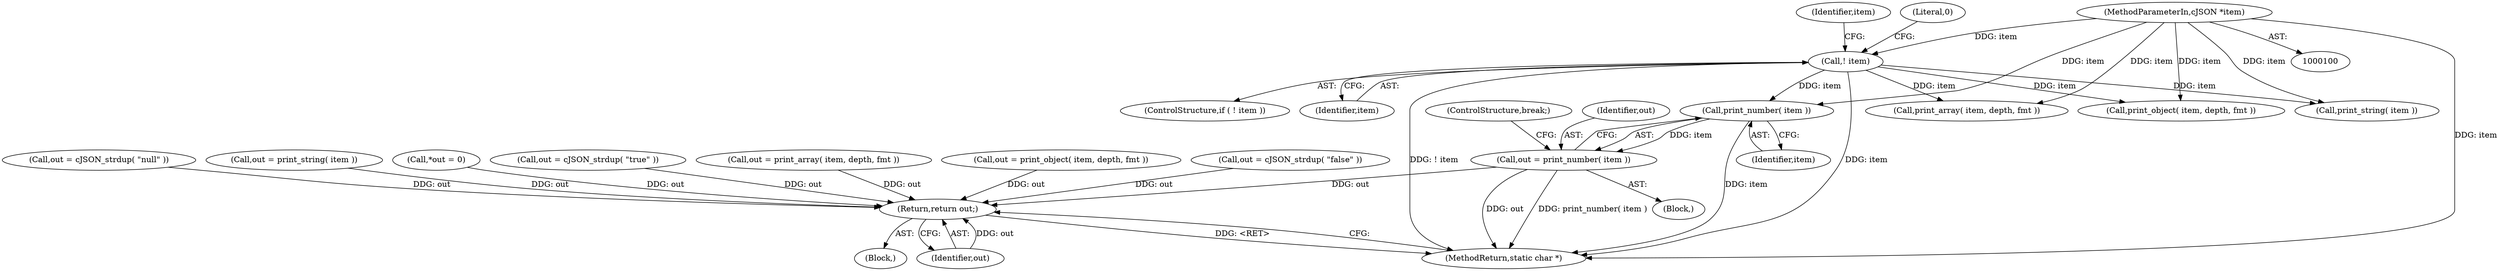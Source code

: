 digraph "1_iperf_91f2fa59e8ed80dfbf400add0164ee0e508e412a_45@pointer" {
"1000142" [label="(Call,print_number( item ))"];
"1000110" [label="(Call,! item)"];
"1000101" [label="(MethodParameterIn,cJSON *item)"];
"1000140" [label="(Call,out = print_number( item ))"];
"1000167" [label="(Return,return out;)"];
"1000122" [label="(Call,out = cJSON_strdup( \"null\" ))"];
"1000109" [label="(ControlStructure,if ( ! item ))"];
"1000117" [label="(Identifier,item)"];
"1000167" [label="(Return,return out;)"];
"1000101" [label="(MethodParameterIn,cJSON *item)"];
"1000111" [label="(Identifier,item)"];
"1000146" [label="(Call,out = print_string( item ))"];
"1000110" [label="(Call,! item)"];
"1000144" [label="(ControlStructure,break;)"];
"1000142" [label="(Call,print_number( item ))"];
"1000104" [label="(Block,)"];
"1000143" [label="(Identifier,item)"];
"1000106" [label="(Call,*out = 0)"];
"1000113" [label="(Literal,0)"];
"1000134" [label="(Call,out = cJSON_strdup( \"true\" ))"];
"1000140" [label="(Call,out = print_number( item ))"];
"1000152" [label="(Call,out = print_array( item, depth, fmt ))"];
"1000154" [label="(Call,print_array( item, depth, fmt ))"];
"1000162" [label="(Call,print_object( item, depth, fmt ))"];
"1000141" [label="(Identifier,out)"];
"1000148" [label="(Call,print_string( item ))"];
"1000168" [label="(Identifier,out)"];
"1000160" [label="(Call,out = print_object( item, depth, fmt ))"];
"1000169" [label="(MethodReturn,static char *)"];
"1000120" [label="(Block,)"];
"1000128" [label="(Call,out = cJSON_strdup( \"false\" ))"];
"1000142" -> "1000140"  [label="AST: "];
"1000142" -> "1000143"  [label="CFG: "];
"1000143" -> "1000142"  [label="AST: "];
"1000140" -> "1000142"  [label="CFG: "];
"1000142" -> "1000169"  [label="DDG: item"];
"1000142" -> "1000140"  [label="DDG: item"];
"1000110" -> "1000142"  [label="DDG: item"];
"1000101" -> "1000142"  [label="DDG: item"];
"1000110" -> "1000109"  [label="AST: "];
"1000110" -> "1000111"  [label="CFG: "];
"1000111" -> "1000110"  [label="AST: "];
"1000113" -> "1000110"  [label="CFG: "];
"1000117" -> "1000110"  [label="CFG: "];
"1000110" -> "1000169"  [label="DDG: ! item"];
"1000110" -> "1000169"  [label="DDG: item"];
"1000101" -> "1000110"  [label="DDG: item"];
"1000110" -> "1000148"  [label="DDG: item"];
"1000110" -> "1000154"  [label="DDG: item"];
"1000110" -> "1000162"  [label="DDG: item"];
"1000101" -> "1000100"  [label="AST: "];
"1000101" -> "1000169"  [label="DDG: item"];
"1000101" -> "1000148"  [label="DDG: item"];
"1000101" -> "1000154"  [label="DDG: item"];
"1000101" -> "1000162"  [label="DDG: item"];
"1000140" -> "1000120"  [label="AST: "];
"1000141" -> "1000140"  [label="AST: "];
"1000144" -> "1000140"  [label="CFG: "];
"1000140" -> "1000169"  [label="DDG: print_number( item )"];
"1000140" -> "1000169"  [label="DDG: out"];
"1000140" -> "1000167"  [label="DDG: out"];
"1000167" -> "1000104"  [label="AST: "];
"1000167" -> "1000168"  [label="CFG: "];
"1000168" -> "1000167"  [label="AST: "];
"1000169" -> "1000167"  [label="CFG: "];
"1000167" -> "1000169"  [label="DDG: <RET>"];
"1000168" -> "1000167"  [label="DDG: out"];
"1000106" -> "1000167"  [label="DDG: out"];
"1000128" -> "1000167"  [label="DDG: out"];
"1000152" -> "1000167"  [label="DDG: out"];
"1000134" -> "1000167"  [label="DDG: out"];
"1000122" -> "1000167"  [label="DDG: out"];
"1000146" -> "1000167"  [label="DDG: out"];
"1000160" -> "1000167"  [label="DDG: out"];
}
